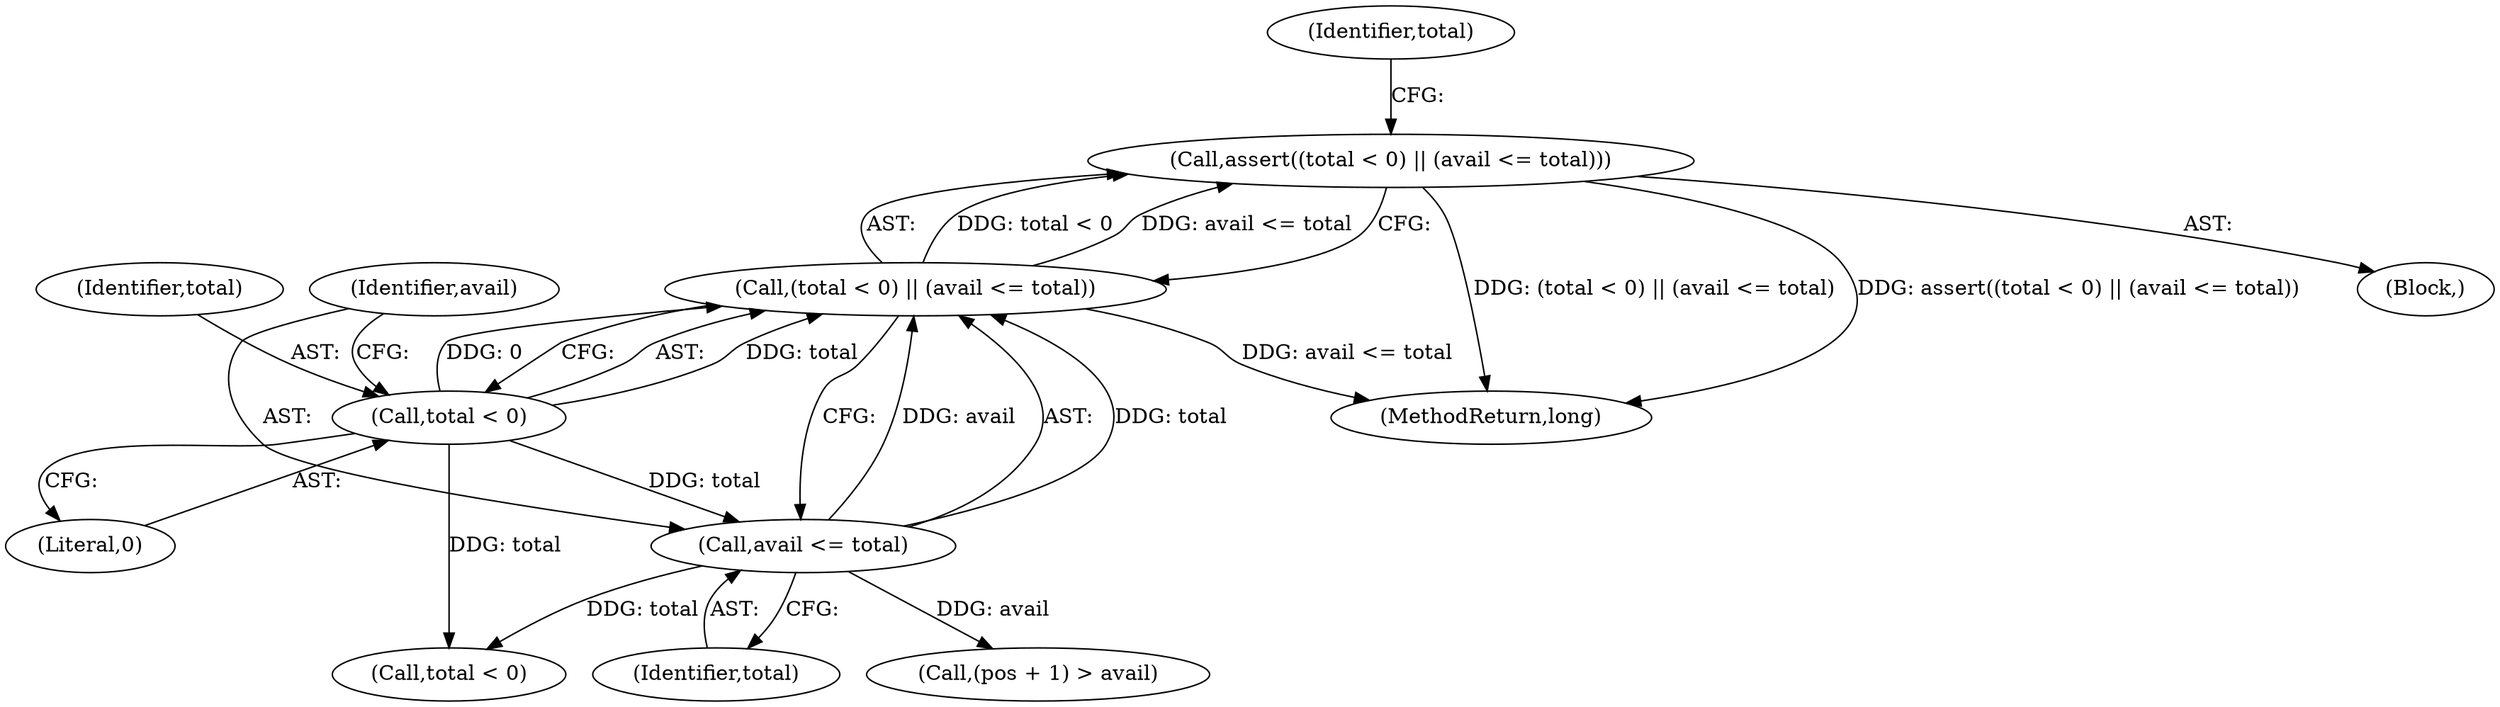 digraph "0_Android_cc274e2abe8b2a6698a5c47d8aa4bb45f1f9538d_28@API" {
"1000178" [label="(Call,assert((total < 0) || (avail <= total)))"];
"1000179" [label="(Call,(total < 0) || (avail <= total))"];
"1000180" [label="(Call,total < 0)"];
"1000183" [label="(Call,avail <= total)"];
"1000183" [label="(Call,avail <= total)"];
"1000182" [label="(Literal,0)"];
"1000178" [label="(Call,assert((total < 0) || (avail <= total)))"];
"1000204" [label="(Call,(pos + 1) > avail)"];
"1000185" [label="(Identifier,total)"];
"1000136" [label="(Block,)"];
"1000189" [label="(Identifier,total)"];
"1000180" [label="(Call,total < 0)"];
"1000181" [label="(Identifier,total)"];
"1000188" [label="(Call,total < 0)"];
"1000179" [label="(Call,(total < 0) || (avail <= total))"];
"1000184" [label="(Identifier,avail)"];
"1000681" [label="(MethodReturn,long)"];
"1000178" -> "1000136"  [label="AST: "];
"1000178" -> "1000179"  [label="CFG: "];
"1000179" -> "1000178"  [label="AST: "];
"1000189" -> "1000178"  [label="CFG: "];
"1000178" -> "1000681"  [label="DDG: assert((total < 0) || (avail <= total))"];
"1000178" -> "1000681"  [label="DDG: (total < 0) || (avail <= total)"];
"1000179" -> "1000178"  [label="DDG: total < 0"];
"1000179" -> "1000178"  [label="DDG: avail <= total"];
"1000179" -> "1000180"  [label="CFG: "];
"1000179" -> "1000183"  [label="CFG: "];
"1000180" -> "1000179"  [label="AST: "];
"1000183" -> "1000179"  [label="AST: "];
"1000179" -> "1000681"  [label="DDG: avail <= total"];
"1000180" -> "1000179"  [label="DDG: total"];
"1000180" -> "1000179"  [label="DDG: 0"];
"1000183" -> "1000179"  [label="DDG: avail"];
"1000183" -> "1000179"  [label="DDG: total"];
"1000180" -> "1000182"  [label="CFG: "];
"1000181" -> "1000180"  [label="AST: "];
"1000182" -> "1000180"  [label="AST: "];
"1000184" -> "1000180"  [label="CFG: "];
"1000180" -> "1000183"  [label="DDG: total"];
"1000180" -> "1000188"  [label="DDG: total"];
"1000183" -> "1000185"  [label="CFG: "];
"1000184" -> "1000183"  [label="AST: "];
"1000185" -> "1000183"  [label="AST: "];
"1000183" -> "1000188"  [label="DDG: total"];
"1000183" -> "1000204"  [label="DDG: avail"];
}
